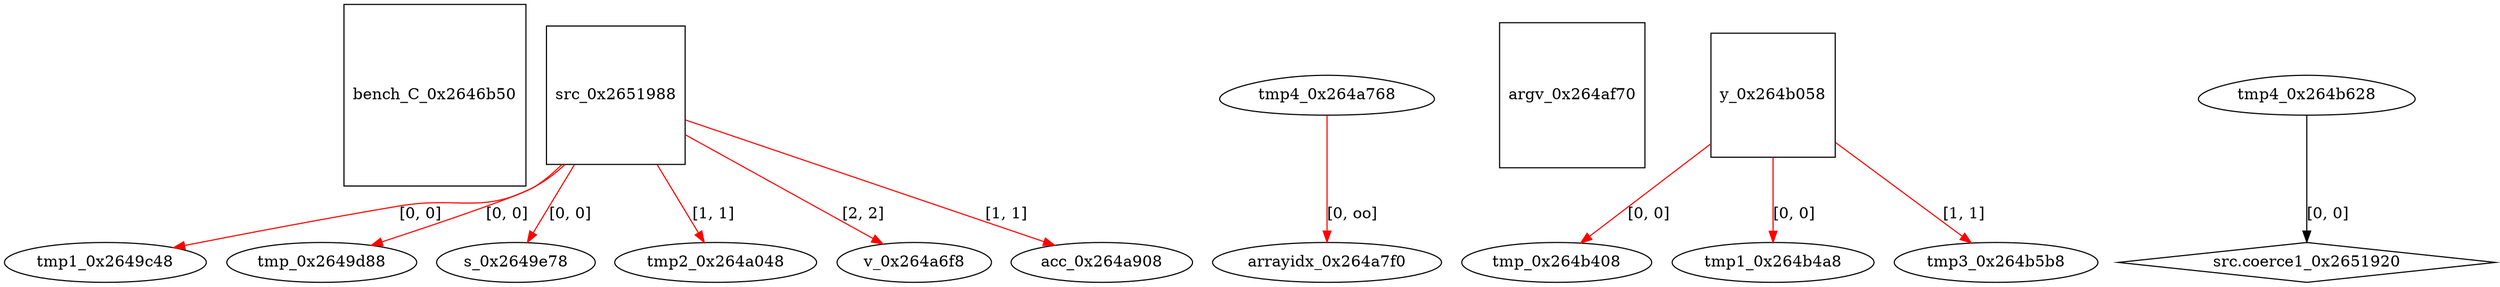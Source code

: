 digraph grafico {
"bench_C_0x2646b50" [shape=square];
"tmp1_0x2649c48" [shape=ellipse];
"src_0x2651988" -> "tmp1_0x2649c48" [label="[0, 0]",color=red];
"tmp_0x2649d88" [shape=ellipse];
"src_0x2651988" -> "tmp_0x2649d88" [label="[0, 0]",color=red];
"s_0x2649e78" [shape=ellipse];
"src_0x2651988" -> "s_0x2649e78" [label="[0, 0]",color=red];
"tmp2_0x264a048" [shape=ellipse];
"src_0x2651988" -> "tmp2_0x264a048" [label="[1, 1]",color=red];
"v_0x264a6f8" [shape=ellipse];
"src_0x2651988" -> "v_0x264a6f8" [label="[2, 2]",color=red];
"tmp4_0x264a768" [shape=egg];
"arrayidx_0x264a7f0" [shape=ellipse];
"tmp4_0x264a768" -> "arrayidx_0x264a7f0" [label="[0, oo]",color=red];
"acc_0x264a908" [shape=ellipse];
"src_0x2651988" -> "acc_0x264a908" [label="[1, 1]",color=red];
"argv_0x264af70" [shape=square];
"y_0x264b058" [shape=square];
"tmp_0x264b408" [shape=ellipse];
"y_0x264b058" -> "tmp_0x264b408" [label="[0, 0]",color=red];
"tmp1_0x264b4a8" [shape=ellipse];
"y_0x264b058" -> "tmp1_0x264b4a8" [label="[0, 0]",color=red];
"tmp3_0x264b5b8" [shape=ellipse];
"y_0x264b058" -> "tmp3_0x264b5b8" [label="[1, 1]",color=red];
"tmp4_0x264b628" [shape=egg];
"src.coerce1_0x2651920" [shape=diamond];
"tmp4_0x264b628" -> "src.coerce1_0x2651920" [label="[0, 0]"];
"src_0x2651988" [shape=square];
}